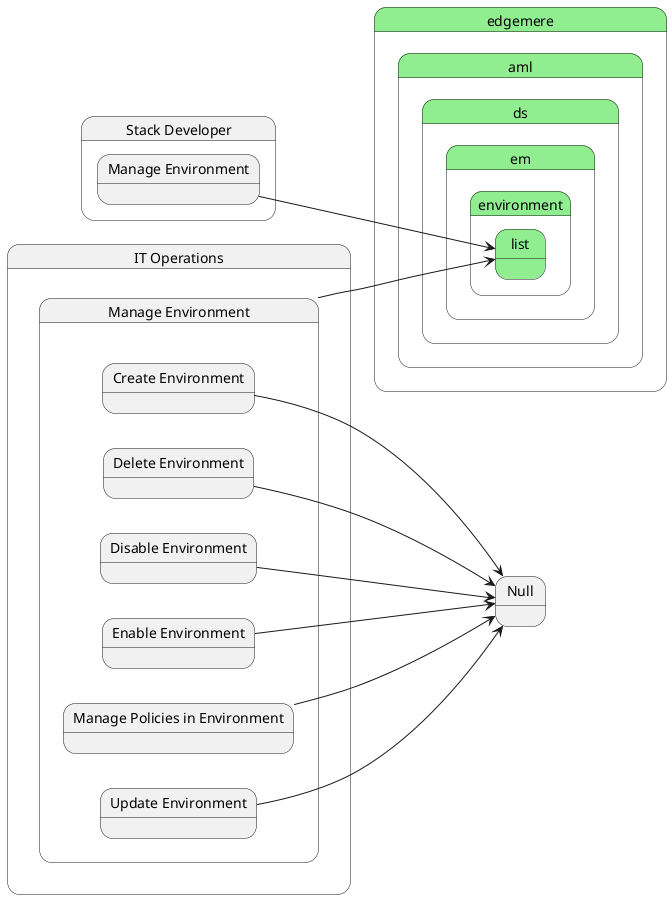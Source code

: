 @startuml
left to right direction



state "IT Operations" as ITOperations {
    state "Manage Environment" as ITOperationsManageEnvironment {
    }
}
state "edgemere" as edgemere #lightgreen {
state "aml" as edgemereaml #lightgreen {
state "ds" as edgemereamlds #lightgreen {
state "em" as edgemereamldsem #lightgreen {
state "environment" as edgemereamldsemenvironment #lightgreen {
state "list" as edgemereamldsemenvironmentlist #lightgreen {
}
}
}
}
}
}

ITOperationsManageEnvironment --> edgemereamldsemenvironmentlist

state "Stack Developer" as StackDeveloper {
    state "Manage Environment" as StackDeveloperManageEnvironment {
    }
}
state "edgemere" as edgemere #lightgreen {
state "aml" as edgemereaml #lightgreen {
state "ds" as edgemereamlds #lightgreen {
state "em" as edgemereamldsem #lightgreen {
state "environment" as edgemereamldsemenvironment #lightgreen {
state "list" as edgemereamldsemenvironmentlist #lightgreen {
}
}
}
}
}
}

StackDeveloperManageEnvironment --> edgemereamldsemenvironmentlist


    state "IT Operations" as ITOperations {
        state "Manage Environment" as ITOperationsManageEnvironment {
            state "Create Environment" as ITOperationsManageEnvironmentCreateEnvironment {
            }
        }
    }
    
    ITOperationsManageEnvironmentCreateEnvironment --> Null
    
 
    state "IT Operations" as ITOperations {
        state "Manage Environment" as ITOperationsManageEnvironment {
            state "Delete Environment" as ITOperationsManageEnvironmentDeleteEnvironment {
            }
        }
    }
    
    ITOperationsManageEnvironmentDeleteEnvironment --> Null
    
 
    state "IT Operations" as ITOperations {
        state "Manage Environment" as ITOperationsManageEnvironment {
            state "Disable Environment" as ITOperationsManageEnvironmentDisableEnvironment {
            }
        }
    }
    
    ITOperationsManageEnvironmentDisableEnvironment --> Null
    
 
    state "IT Operations" as ITOperations {
        state "Manage Environment" as ITOperationsManageEnvironment {
            state "Enable Environment" as ITOperationsManageEnvironmentEnableEnvironment {
            }
        }
    }
    
    ITOperationsManageEnvironmentEnableEnvironment --> Null
    
 
    state "IT Operations" as ITOperations {
        state "Manage Environment" as ITOperationsManageEnvironment {
            state "Manage Policies in Environment" as ITOperationsManageEnvironmentManagePoliciesinEnvironment {
            }
        }
    }
    
    ITOperationsManageEnvironmentManagePoliciesinEnvironment --> Null
    
 
    state "IT Operations" as ITOperations {
        state "Manage Environment" as ITOperationsManageEnvironment {
            state "Update Environment" as ITOperationsManageEnvironmentUpdateEnvironment {
            }
        }
    }
    
    ITOperationsManageEnvironmentUpdateEnvironment --> Null
    
 
 

@enduml
